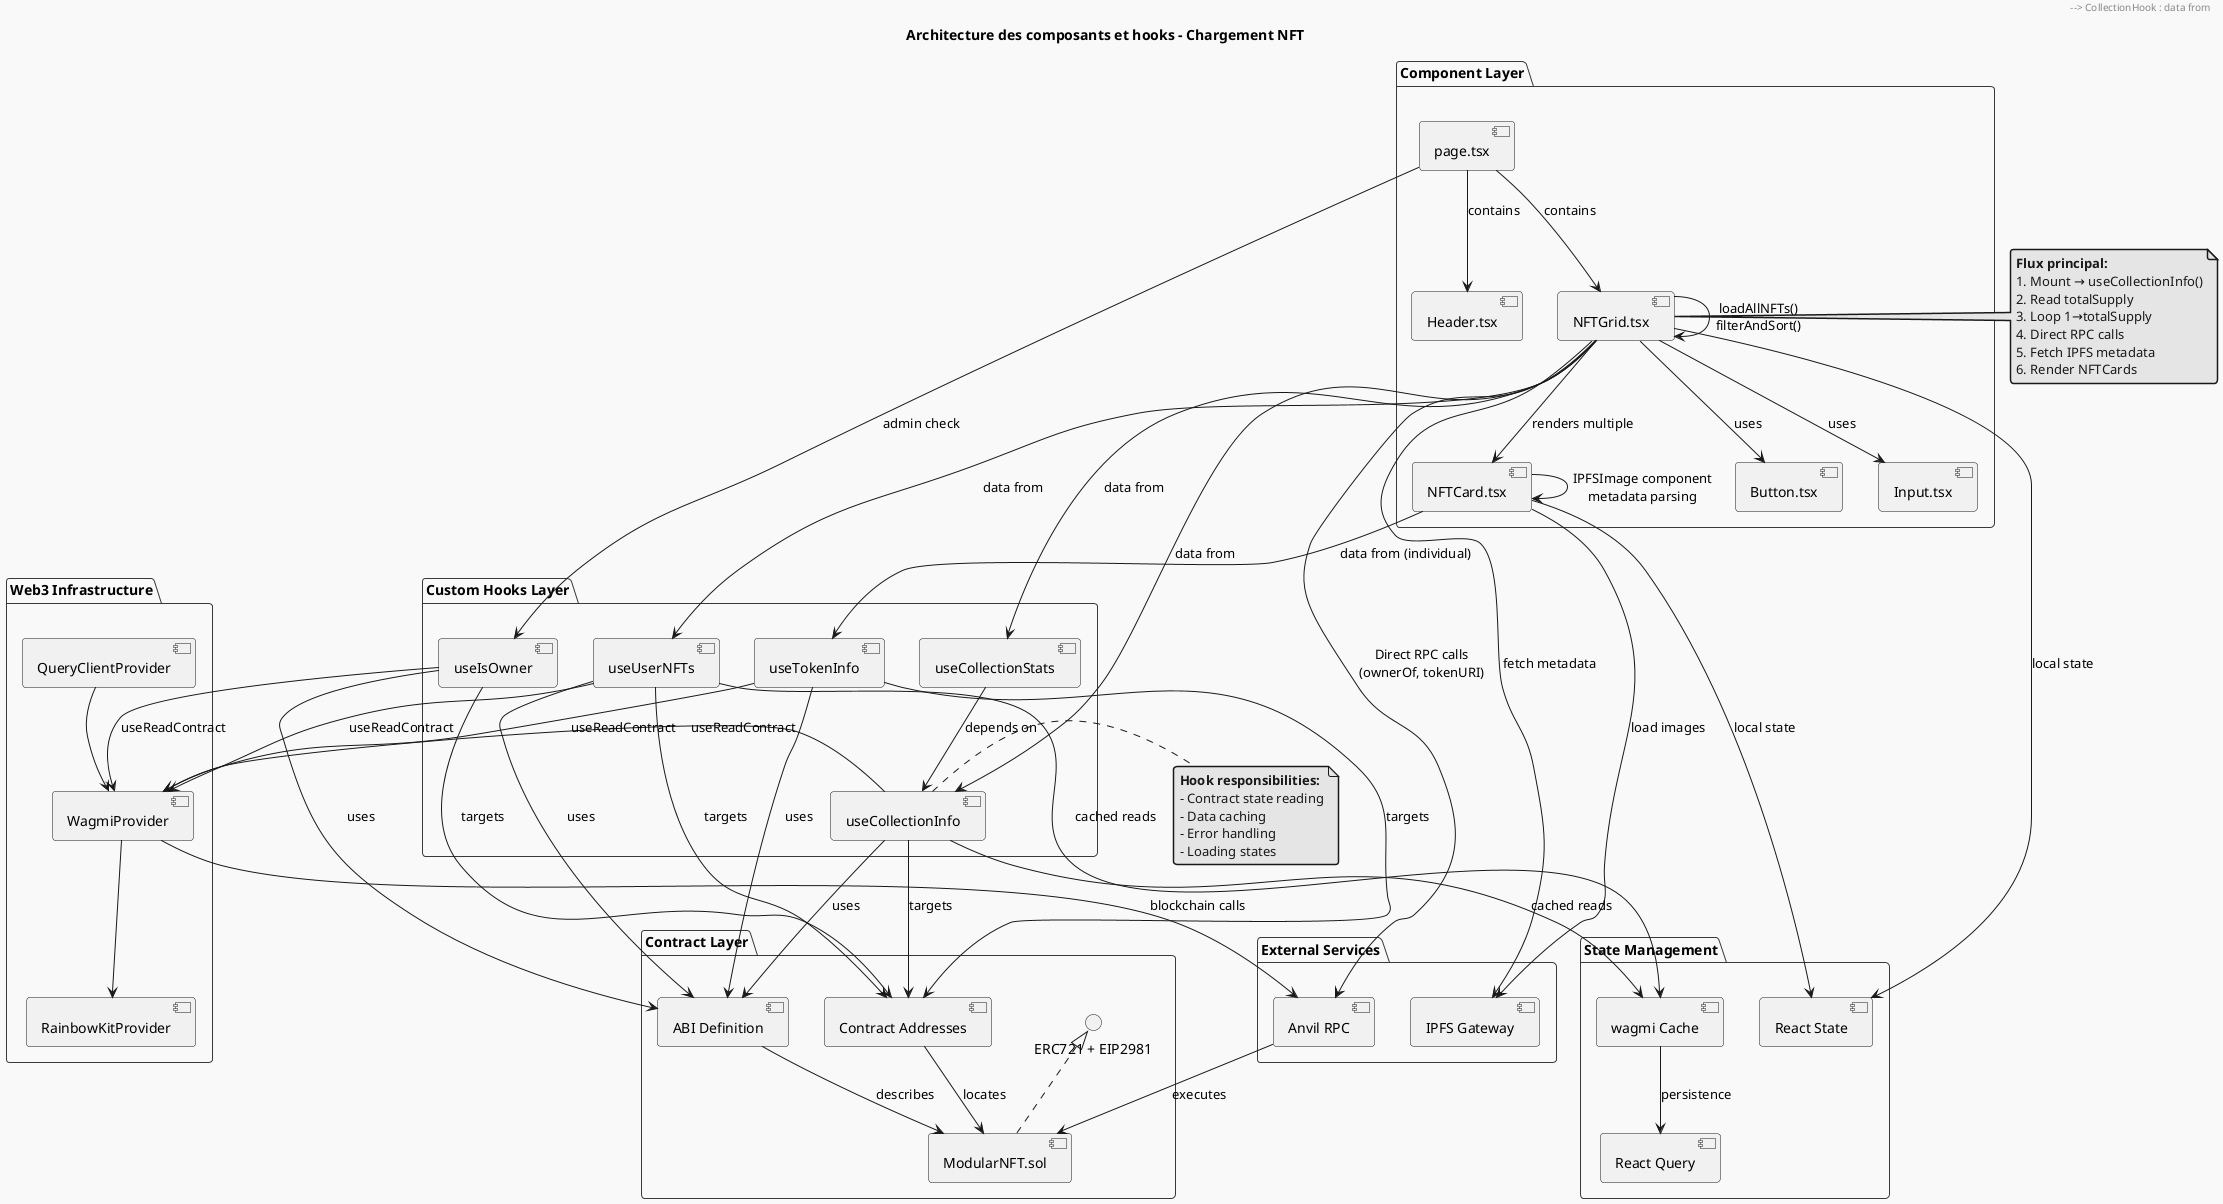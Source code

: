 @startuml
!theme mars
title Architecture des composants et hooks - Chargement NFT

package "Web3 Infrastructure" {
    [RainbowKitProvider] as Rainbow
    [WagmiProvider] as Wagmi
    [QueryClientProvider] as Query
    
    Wagmi --> Rainbow
    Query --> Wagmi
}

package "Contract Layer" {
    [ModularNFT.sol] as Contract
    [ABI Definition] as ABI
    [Contract Addresses] as Addresses
    
    interface "ERC721 + EIP2981" as IERC721
    Contract .up.|> IERC721
    ABI --> Contract : describes
    Addresses --> Contract : locates
}

package "Custom Hooks Layer" {
    [useCollectionInfo] as CollectionHook
    [useUserNFTs] as UserHook  
    [useTokenInfo] as TokenHook
    [useIsOwner] as OwnerHook
    [useCollectionStats] as StatsHook
    
    CollectionHook --> Wagmi : useReadContract
    UserHook --> Wagmi : useReadContract  
    TokenHook --> Wagmi : useReadContract
    OwnerHook --> Wagmi : useReadContract
    StatsHook --> CollectionHook : depends on
    
    CollectionHook --> ABI : uses
    UserHook --> ABI : uses
    TokenHook --> ABI : uses
    OwnerHook --> ABI : uses
    
    CollectionHook --> Addresses : targets
    UserHook --> Addresses : targets
    TokenHook --> Addresses : targets
    OwnerHook --> Addresses : targets
}

package "Component Layer" {
    [page.tsx] as MainPage
    [Header.tsx] as Header  
    [NFTGrid.tsx] as Grid
    [NFTCard.tsx] as Card
    [Button.tsx] as Button
    [Input.tsx] as Input
    
    MainPage --> Header : contains
    MainPage --> Grid : contains
    Grid --> Card : renders multiple
    Grid --> Button : uses
    Grid --> Input : uses
    
    Header --> CollectionHook : data from
    Grid --> CollectionHook : data from
    Grid --> UserHook : data from
    Grid --> StatsHook : data from
    Card --> TokenHook : data from (individual)
    MainPage --> OwnerHook : admin check
}

package "External Services" {
    [IPFS Gateway] as IPFS
    [Anvil RPC] as RPC
    
    Grid --> IPFS : fetch metadata
    Card --> IPFS : load images
    Wagmi --> RPC : blockchain calls
    RPC --> Contract : executes
}

package "State Management" {
    [React State] as State
    [wagmi Cache] as Cache
    [React Query] as RQuery
    
    Grid --> State : local state
    Card --> State : local state
    CollectionHook --> Cache : cached reads
    UserHook --> Cache : cached reads
    Cache --> RQuery : persistence
}

' Relations de données
Grid --> Grid : loadAllNFTs()\nfilterAndSort()
Grid --> RPC : Direct RPC calls\n(ownerOf, tokenURI)
Card --> Card : IPFSImage component\nmetadata parsing

' Flow indicators
note right of Grid
  **Flux principal:**
  1. Mount → useCollectionInfo()
  2. Read totalSupply
  3. Loop 1→totalSupply
  4. Direct RPC calls
  5. Fetch IPFS metadata
  6. Render NFTCards
end note

note right of CollectionHook
  **Hook responsibilities:**
  - Contract state reading
  - Data caching
  - Error handling  
  - Loading states
end note

@enduml